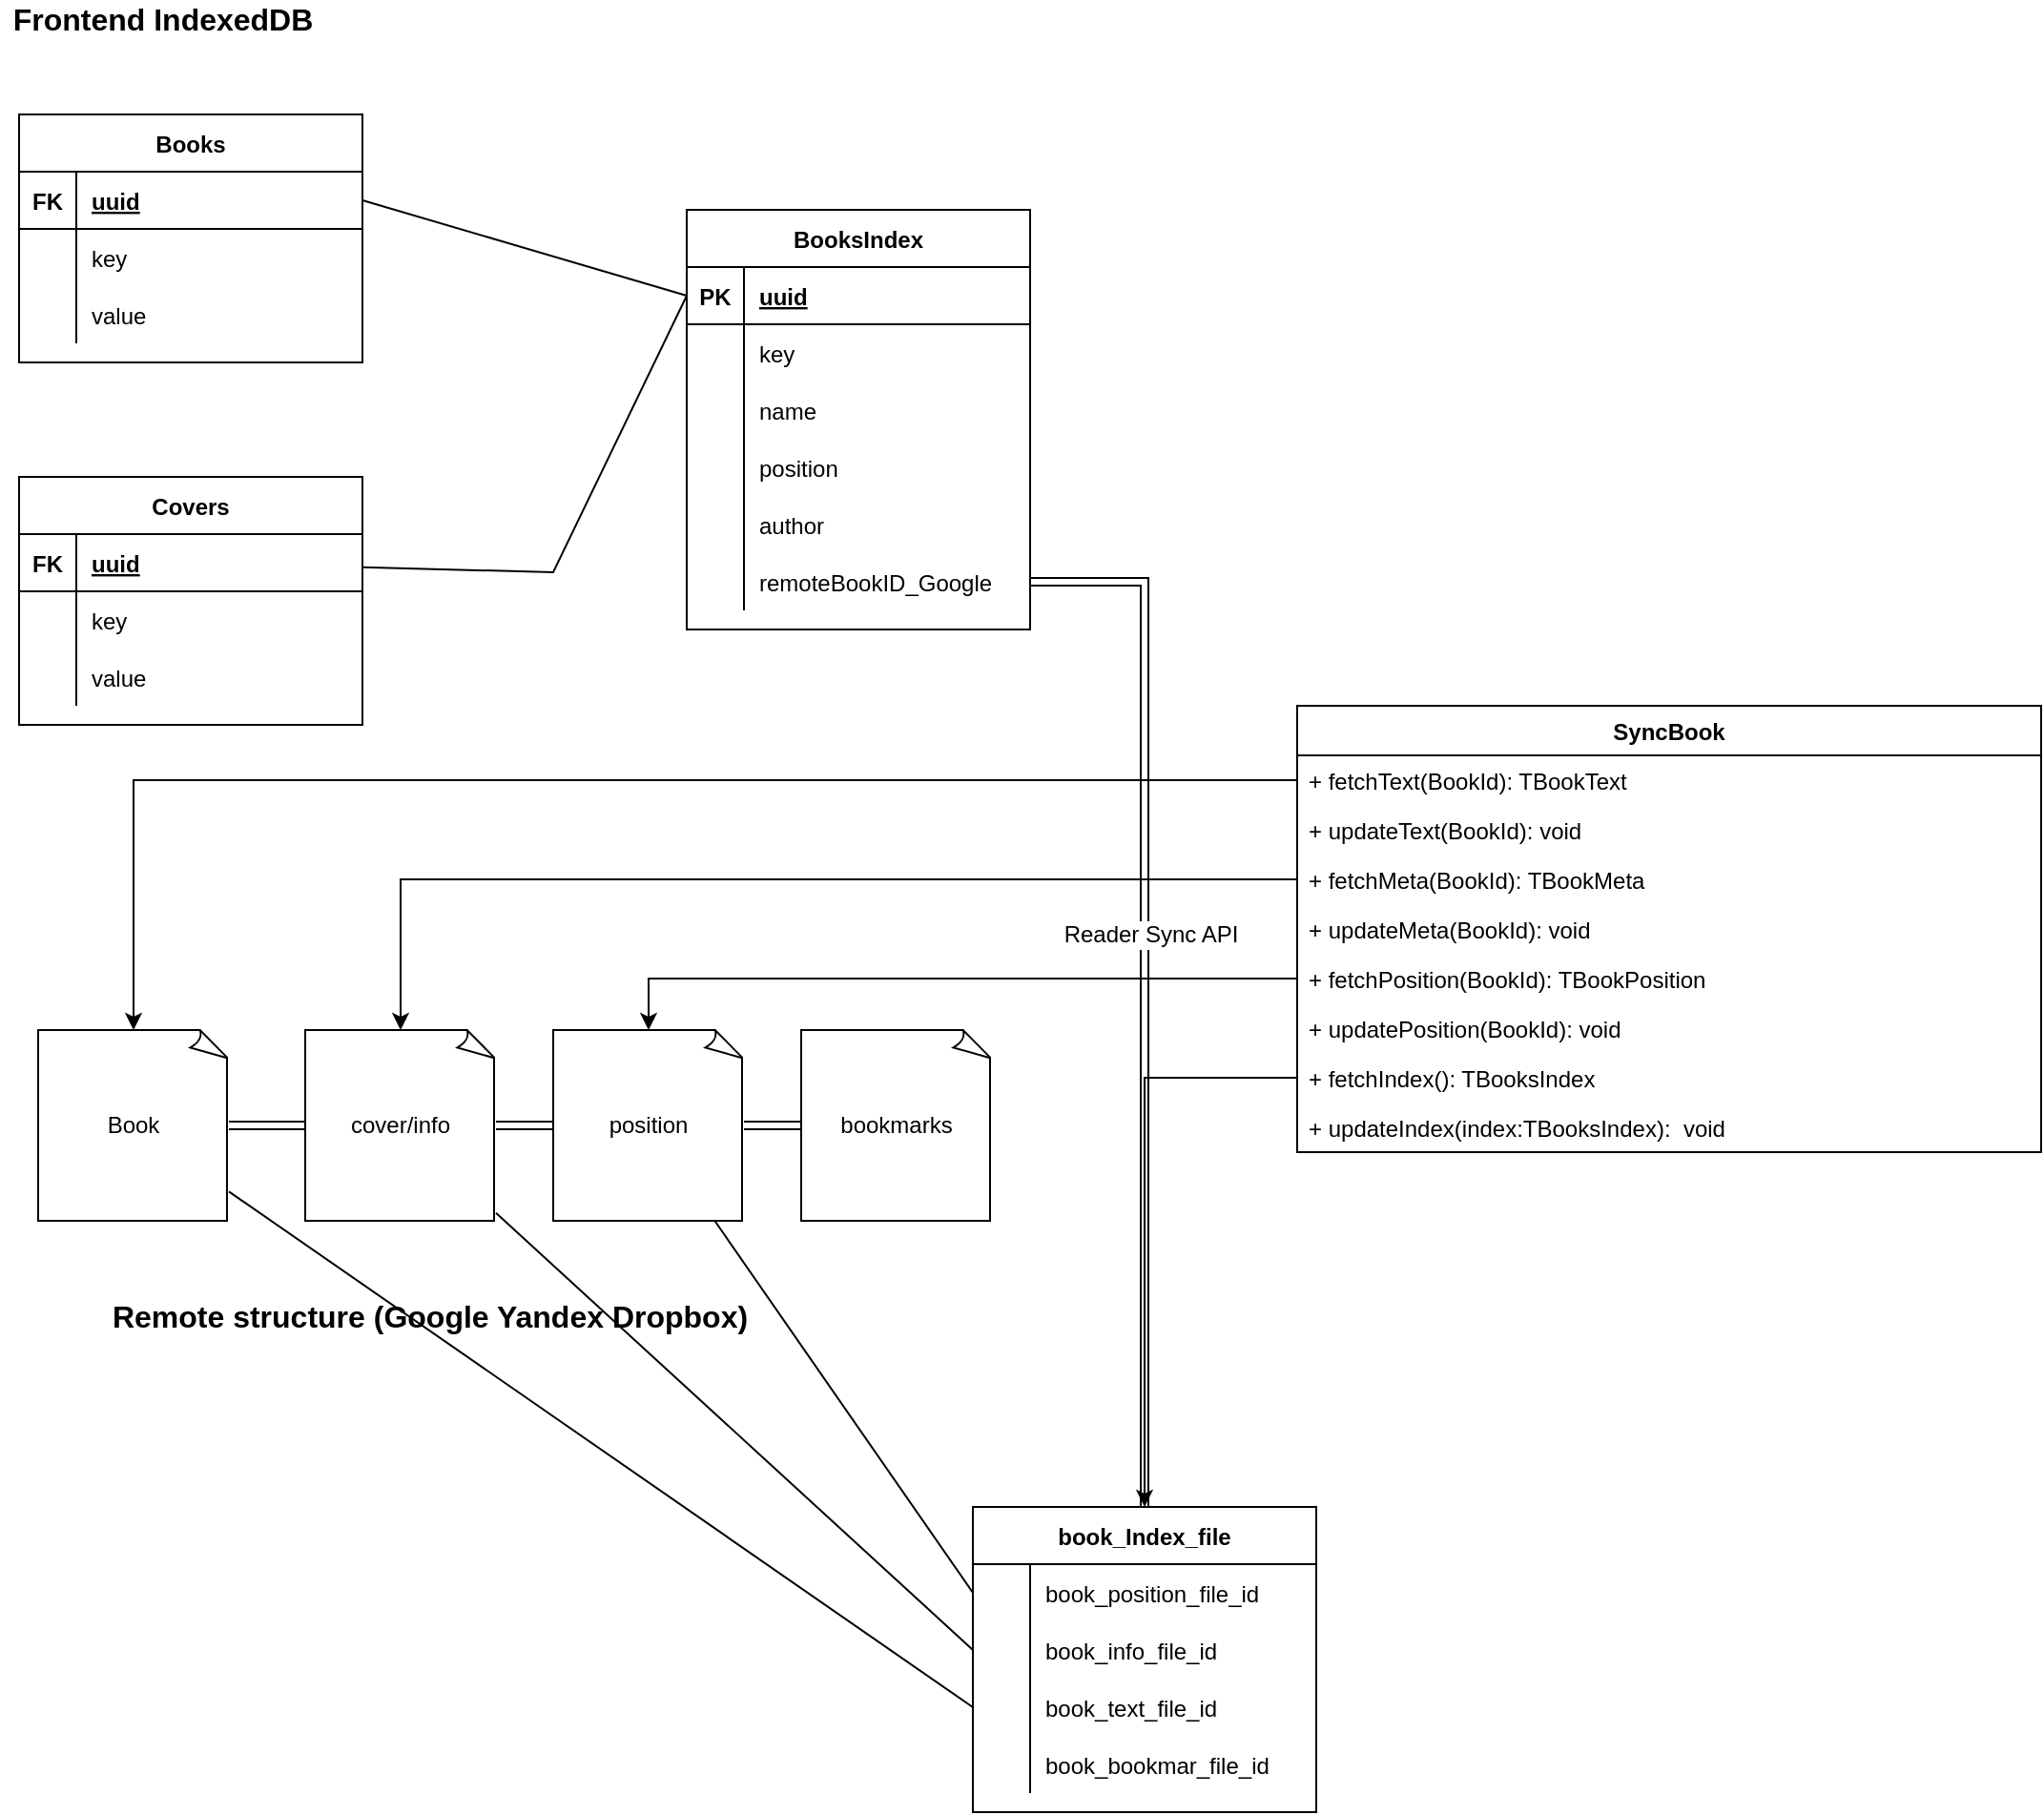<mxfile version="17.4.4" type="device"><diagram id="KxnLKsCUots09nLi5TJR" name="Page-1"><mxGraphModel dx="1325" dy="956" grid="1" gridSize="10" guides="1" tooltips="1" connect="1" arrows="1" fold="1" page="1" pageScale="1" pageWidth="827" pageHeight="1169" math="0" shadow="0"><root><mxCell id="0"/><mxCell id="1" parent="0"/><mxCell id="UW5P4cciy_kVS7fnAdKn-5" value="Books" style="shape=table;startSize=30;container=1;collapsible=1;childLayout=tableLayout;fixedRows=1;rowLines=0;fontStyle=1;align=center;resizeLast=1;" parent="1" vertex="1"><mxGeometry x="40" y="80" width="180" height="130" as="geometry"/></mxCell><mxCell id="UW5P4cciy_kVS7fnAdKn-6" value="" style="shape=tableRow;horizontal=0;startSize=0;swimlaneHead=0;swimlaneBody=0;fillColor=none;collapsible=0;dropTarget=0;points=[[0,0.5],[1,0.5]];portConstraint=eastwest;top=0;left=0;right=0;bottom=1;" parent="UW5P4cciy_kVS7fnAdKn-5" vertex="1"><mxGeometry y="30" width="180" height="30" as="geometry"/></mxCell><mxCell id="UW5P4cciy_kVS7fnAdKn-7" value="FK" style="shape=partialRectangle;connectable=0;fillColor=none;top=0;left=0;bottom=0;right=0;fontStyle=1;overflow=hidden;" parent="UW5P4cciy_kVS7fnAdKn-6" vertex="1"><mxGeometry width="30" height="30" as="geometry"><mxRectangle width="30" height="30" as="alternateBounds"/></mxGeometry></mxCell><mxCell id="UW5P4cciy_kVS7fnAdKn-8" value="uuid" style="shape=partialRectangle;connectable=0;fillColor=none;top=0;left=0;bottom=0;right=0;align=left;spacingLeft=6;fontStyle=5;overflow=hidden;" parent="UW5P4cciy_kVS7fnAdKn-6" vertex="1"><mxGeometry x="30" width="150" height="30" as="geometry"><mxRectangle width="150" height="30" as="alternateBounds"/></mxGeometry></mxCell><mxCell id="UW5P4cciy_kVS7fnAdKn-9" value="" style="shape=tableRow;horizontal=0;startSize=0;swimlaneHead=0;swimlaneBody=0;fillColor=none;collapsible=0;dropTarget=0;points=[[0,0.5],[1,0.5]];portConstraint=eastwest;top=0;left=0;right=0;bottom=0;" parent="UW5P4cciy_kVS7fnAdKn-5" vertex="1"><mxGeometry y="60" width="180" height="30" as="geometry"/></mxCell><mxCell id="UW5P4cciy_kVS7fnAdKn-10" value="" style="shape=partialRectangle;connectable=0;fillColor=none;top=0;left=0;bottom=0;right=0;editable=1;overflow=hidden;" parent="UW5P4cciy_kVS7fnAdKn-9" vertex="1"><mxGeometry width="30" height="30" as="geometry"><mxRectangle width="30" height="30" as="alternateBounds"/></mxGeometry></mxCell><mxCell id="UW5P4cciy_kVS7fnAdKn-11" value="key" style="shape=partialRectangle;connectable=0;fillColor=none;top=0;left=0;bottom=0;right=0;align=left;spacingLeft=6;overflow=hidden;" parent="UW5P4cciy_kVS7fnAdKn-9" vertex="1"><mxGeometry x="30" width="150" height="30" as="geometry"><mxRectangle width="150" height="30" as="alternateBounds"/></mxGeometry></mxCell><mxCell id="UW5P4cciy_kVS7fnAdKn-48" style="shape=tableRow;horizontal=0;startSize=0;swimlaneHead=0;swimlaneBody=0;fillColor=none;collapsible=0;dropTarget=0;points=[[0,0.5],[1,0.5]];portConstraint=eastwest;top=0;left=0;right=0;bottom=0;" parent="UW5P4cciy_kVS7fnAdKn-5" vertex="1"><mxGeometry y="90" width="180" height="30" as="geometry"/></mxCell><mxCell id="UW5P4cciy_kVS7fnAdKn-49" style="shape=partialRectangle;connectable=0;fillColor=none;top=0;left=0;bottom=0;right=0;editable=1;overflow=hidden;" parent="UW5P4cciy_kVS7fnAdKn-48" vertex="1"><mxGeometry width="30" height="30" as="geometry"><mxRectangle width="30" height="30" as="alternateBounds"/></mxGeometry></mxCell><mxCell id="UW5P4cciy_kVS7fnAdKn-50" value="value" style="shape=partialRectangle;connectable=0;fillColor=none;top=0;left=0;bottom=0;right=0;align=left;spacingLeft=6;overflow=hidden;" parent="UW5P4cciy_kVS7fnAdKn-48" vertex="1"><mxGeometry x="30" width="150" height="30" as="geometry"><mxRectangle width="150" height="30" as="alternateBounds"/></mxGeometry></mxCell><mxCell id="UW5P4cciy_kVS7fnAdKn-177" style="edgeStyle=orthogonalEdgeStyle;rounded=0;orthogonalLoop=1;jettySize=auto;html=1;exitX=1;exitY=0.5;exitDx=0;exitDy=0;entryX=0.5;entryY=0;entryDx=0;entryDy=0;fontSize=12;shape=link;" parent="1" source="UW5P4cciy_kVS7fnAdKn-114" target="UW5P4cciy_kVS7fnAdKn-155" edge="1"><mxGeometry relative="1" as="geometry"/></mxCell><mxCell id="UW5P4cciy_kVS7fnAdKn-178" value="Reader Sync API" style="edgeLabel;html=1;align=center;verticalAlign=middle;resizable=0;points=[];fontSize=12;" parent="UW5P4cciy_kVS7fnAdKn-177" vertex="1" connectable="0"><mxGeometry x="-0.101" y="3" relative="1" as="geometry"><mxPoint as="offset"/></mxGeometry></mxCell><mxCell id="UW5P4cciy_kVS7fnAdKn-31" value="BooksIndex" style="shape=table;startSize=30;container=1;collapsible=1;childLayout=tableLayout;fixedRows=1;rowLines=0;fontStyle=1;align=center;resizeLast=1;" parent="1" vertex="1"><mxGeometry x="390" y="130" width="180" height="220" as="geometry"/></mxCell><mxCell id="UW5P4cciy_kVS7fnAdKn-32" value="" style="shape=tableRow;horizontal=0;startSize=0;swimlaneHead=0;swimlaneBody=0;fillColor=none;collapsible=0;dropTarget=0;points=[[0,0.5],[1,0.5]];portConstraint=eastwest;top=0;left=0;right=0;bottom=1;" parent="UW5P4cciy_kVS7fnAdKn-31" vertex="1"><mxGeometry y="30" width="180" height="30" as="geometry"/></mxCell><mxCell id="UW5P4cciy_kVS7fnAdKn-33" value="PK" style="shape=partialRectangle;connectable=0;fillColor=none;top=0;left=0;bottom=0;right=0;fontStyle=1;overflow=hidden;" parent="UW5P4cciy_kVS7fnAdKn-32" vertex="1"><mxGeometry width="30" height="30" as="geometry"><mxRectangle width="30" height="30" as="alternateBounds"/></mxGeometry></mxCell><mxCell id="UW5P4cciy_kVS7fnAdKn-34" value="uuid" style="shape=partialRectangle;connectable=0;fillColor=none;top=0;left=0;bottom=0;right=0;align=left;spacingLeft=6;fontStyle=5;overflow=hidden;" parent="UW5P4cciy_kVS7fnAdKn-32" vertex="1"><mxGeometry x="30" width="150" height="30" as="geometry"><mxRectangle width="150" height="30" as="alternateBounds"/></mxGeometry></mxCell><mxCell id="UW5P4cciy_kVS7fnAdKn-35" value="" style="shape=tableRow;horizontal=0;startSize=0;swimlaneHead=0;swimlaneBody=0;fillColor=none;collapsible=0;dropTarget=0;points=[[0,0.5],[1,0.5]];portConstraint=eastwest;top=0;left=0;right=0;bottom=0;" parent="UW5P4cciy_kVS7fnAdKn-31" vertex="1"><mxGeometry y="60" width="180" height="30" as="geometry"/></mxCell><mxCell id="UW5P4cciy_kVS7fnAdKn-36" value="" style="shape=partialRectangle;connectable=0;fillColor=none;top=0;left=0;bottom=0;right=0;editable=1;overflow=hidden;" parent="UW5P4cciy_kVS7fnAdKn-35" vertex="1"><mxGeometry width="30" height="30" as="geometry"><mxRectangle width="30" height="30" as="alternateBounds"/></mxGeometry></mxCell><mxCell id="UW5P4cciy_kVS7fnAdKn-37" value="key" style="shape=partialRectangle;connectable=0;fillColor=none;top=0;left=0;bottom=0;right=0;align=left;spacingLeft=6;overflow=hidden;" parent="UW5P4cciy_kVS7fnAdKn-35" vertex="1"><mxGeometry x="30" width="150" height="30" as="geometry"><mxRectangle width="150" height="30" as="alternateBounds"/></mxGeometry></mxCell><mxCell id="UW5P4cciy_kVS7fnAdKn-38" value="" style="shape=tableRow;horizontal=0;startSize=0;swimlaneHead=0;swimlaneBody=0;fillColor=none;collapsible=0;dropTarget=0;points=[[0,0.5],[1,0.5]];portConstraint=eastwest;top=0;left=0;right=0;bottom=0;" parent="UW5P4cciy_kVS7fnAdKn-31" vertex="1"><mxGeometry y="90" width="180" height="30" as="geometry"/></mxCell><mxCell id="UW5P4cciy_kVS7fnAdKn-39" value="" style="shape=partialRectangle;connectable=0;fillColor=none;top=0;left=0;bottom=0;right=0;editable=1;overflow=hidden;" parent="UW5P4cciy_kVS7fnAdKn-38" vertex="1"><mxGeometry width="30" height="30" as="geometry"><mxRectangle width="30" height="30" as="alternateBounds"/></mxGeometry></mxCell><mxCell id="UW5P4cciy_kVS7fnAdKn-40" value="name" style="shape=partialRectangle;connectable=0;fillColor=none;top=0;left=0;bottom=0;right=0;align=left;spacingLeft=6;overflow=hidden;" parent="UW5P4cciy_kVS7fnAdKn-38" vertex="1"><mxGeometry x="30" width="150" height="30" as="geometry"><mxRectangle width="150" height="30" as="alternateBounds"/></mxGeometry></mxCell><mxCell id="UW5P4cciy_kVS7fnAdKn-41" value="" style="shape=tableRow;horizontal=0;startSize=0;swimlaneHead=0;swimlaneBody=0;fillColor=none;collapsible=0;dropTarget=0;points=[[0,0.5],[1,0.5]];portConstraint=eastwest;top=0;left=0;right=0;bottom=0;" parent="UW5P4cciy_kVS7fnAdKn-31" vertex="1"><mxGeometry y="120" width="180" height="30" as="geometry"/></mxCell><mxCell id="UW5P4cciy_kVS7fnAdKn-42" value="" style="shape=partialRectangle;connectable=0;fillColor=none;top=0;left=0;bottom=0;right=0;editable=1;overflow=hidden;" parent="UW5P4cciy_kVS7fnAdKn-41" vertex="1"><mxGeometry width="30" height="30" as="geometry"><mxRectangle width="30" height="30" as="alternateBounds"/></mxGeometry></mxCell><mxCell id="UW5P4cciy_kVS7fnAdKn-43" value="position" style="shape=partialRectangle;connectable=0;fillColor=none;top=0;left=0;bottom=0;right=0;align=left;spacingLeft=6;overflow=hidden;" parent="UW5P4cciy_kVS7fnAdKn-41" vertex="1"><mxGeometry x="30" width="150" height="30" as="geometry"><mxRectangle width="150" height="30" as="alternateBounds"/></mxGeometry></mxCell><mxCell id="UW5P4cciy_kVS7fnAdKn-83" style="shape=tableRow;horizontal=0;startSize=0;swimlaneHead=0;swimlaneBody=0;fillColor=none;collapsible=0;dropTarget=0;points=[[0,0.5],[1,0.5]];portConstraint=eastwest;top=0;left=0;right=0;bottom=0;" parent="UW5P4cciy_kVS7fnAdKn-31" vertex="1"><mxGeometry y="150" width="180" height="30" as="geometry"/></mxCell><mxCell id="UW5P4cciy_kVS7fnAdKn-84" style="shape=partialRectangle;connectable=0;fillColor=none;top=0;left=0;bottom=0;right=0;editable=1;overflow=hidden;" parent="UW5P4cciy_kVS7fnAdKn-83" vertex="1"><mxGeometry width="30" height="30" as="geometry"><mxRectangle width="30" height="30" as="alternateBounds"/></mxGeometry></mxCell><mxCell id="UW5P4cciy_kVS7fnAdKn-85" value="author" style="shape=partialRectangle;connectable=0;fillColor=none;top=0;left=0;bottom=0;right=0;align=left;spacingLeft=6;overflow=hidden;" parent="UW5P4cciy_kVS7fnAdKn-83" vertex="1"><mxGeometry x="30" width="150" height="30" as="geometry"><mxRectangle width="150" height="30" as="alternateBounds"/></mxGeometry></mxCell><mxCell id="UW5P4cciy_kVS7fnAdKn-114" style="shape=tableRow;horizontal=0;startSize=0;swimlaneHead=0;swimlaneBody=0;fillColor=none;collapsible=0;dropTarget=0;points=[[0,0.5],[1,0.5]];portConstraint=eastwest;top=0;left=0;right=0;bottom=0;" parent="UW5P4cciy_kVS7fnAdKn-31" vertex="1"><mxGeometry y="180" width="180" height="30" as="geometry"/></mxCell><mxCell id="UW5P4cciy_kVS7fnAdKn-115" value="" style="shape=partialRectangle;connectable=0;fillColor=none;top=0;left=0;bottom=0;right=0;editable=1;overflow=hidden;" parent="UW5P4cciy_kVS7fnAdKn-114" vertex="1"><mxGeometry width="30" height="30" as="geometry"><mxRectangle width="30" height="30" as="alternateBounds"/></mxGeometry></mxCell><mxCell id="UW5P4cciy_kVS7fnAdKn-116" value="remoteBookID_Google" style="shape=partialRectangle;connectable=0;fillColor=none;top=0;left=0;bottom=0;right=0;align=left;spacingLeft=6;overflow=hidden;" parent="UW5P4cciy_kVS7fnAdKn-114" vertex="1"><mxGeometry x="30" width="150" height="30" as="geometry"><mxRectangle width="150" height="30" as="alternateBounds"/></mxGeometry></mxCell><mxCell id="UW5P4cciy_kVS7fnAdKn-51" value="Frontend IndexedDB" style="text;html=1;align=center;verticalAlign=middle;resizable=0;points=[];autosize=1;strokeColor=none;fillColor=none;fontSize=16;fontStyle=1;horizontal=1;" parent="1" vertex="1"><mxGeometry x="30" y="20" width="170" height="20" as="geometry"/></mxCell><mxCell id="UW5P4cciy_kVS7fnAdKn-55" value="" style="endArrow=none;html=1;rounded=0;fontSize=16;entryX=0;entryY=0.5;entryDx=0;entryDy=0;exitX=1;exitY=0.5;exitDx=0;exitDy=0;" parent="1" source="UW5P4cciy_kVS7fnAdKn-6" target="UW5P4cciy_kVS7fnAdKn-32" edge="1"><mxGeometry relative="1" as="geometry"><mxPoint x="90" y="360" as="sourcePoint"/><mxPoint x="250" y="360" as="targetPoint"/></mxGeometry></mxCell><mxCell id="UW5P4cciy_kVS7fnAdKn-69" value="Covers" style="shape=table;startSize=30;container=1;collapsible=1;childLayout=tableLayout;fixedRows=1;rowLines=0;fontStyle=1;align=center;resizeLast=1;fontSize=12;" parent="1" vertex="1"><mxGeometry x="40" y="270" width="180" height="130" as="geometry"/></mxCell><mxCell id="UW5P4cciy_kVS7fnAdKn-70" value="" style="shape=tableRow;horizontal=0;startSize=0;swimlaneHead=0;swimlaneBody=0;fillColor=none;collapsible=0;dropTarget=0;points=[[0,0.5],[1,0.5]];portConstraint=eastwest;top=0;left=0;right=0;bottom=1;fontSize=12;" parent="UW5P4cciy_kVS7fnAdKn-69" vertex="1"><mxGeometry y="30" width="180" height="30" as="geometry"/></mxCell><mxCell id="UW5P4cciy_kVS7fnAdKn-71" value="FK" style="shape=partialRectangle;connectable=0;fillColor=none;top=0;left=0;bottom=0;right=0;fontStyle=1;overflow=hidden;fontSize=12;" parent="UW5P4cciy_kVS7fnAdKn-70" vertex="1"><mxGeometry width="30" height="30" as="geometry"><mxRectangle width="30" height="30" as="alternateBounds"/></mxGeometry></mxCell><mxCell id="UW5P4cciy_kVS7fnAdKn-72" value="uuid" style="shape=partialRectangle;connectable=0;fillColor=none;top=0;left=0;bottom=0;right=0;align=left;spacingLeft=6;fontStyle=5;overflow=hidden;fontSize=12;" parent="UW5P4cciy_kVS7fnAdKn-70" vertex="1"><mxGeometry x="30" width="150" height="30" as="geometry"><mxRectangle width="150" height="30" as="alternateBounds"/></mxGeometry></mxCell><mxCell id="UW5P4cciy_kVS7fnAdKn-73" value="" style="shape=tableRow;horizontal=0;startSize=0;swimlaneHead=0;swimlaneBody=0;fillColor=none;collapsible=0;dropTarget=0;points=[[0,0.5],[1,0.5]];portConstraint=eastwest;top=0;left=0;right=0;bottom=0;fontSize=12;" parent="UW5P4cciy_kVS7fnAdKn-69" vertex="1"><mxGeometry y="60" width="180" height="30" as="geometry"/></mxCell><mxCell id="UW5P4cciy_kVS7fnAdKn-74" value="" style="shape=partialRectangle;connectable=0;fillColor=none;top=0;left=0;bottom=0;right=0;editable=1;overflow=hidden;fontSize=12;" parent="UW5P4cciy_kVS7fnAdKn-73" vertex="1"><mxGeometry width="30" height="30" as="geometry"><mxRectangle width="30" height="30" as="alternateBounds"/></mxGeometry></mxCell><mxCell id="UW5P4cciy_kVS7fnAdKn-75" value="key" style="shape=partialRectangle;connectable=0;fillColor=none;top=0;left=0;bottom=0;right=0;align=left;spacingLeft=6;overflow=hidden;fontSize=12;" parent="UW5P4cciy_kVS7fnAdKn-73" vertex="1"><mxGeometry x="30" width="150" height="30" as="geometry"><mxRectangle width="150" height="30" as="alternateBounds"/></mxGeometry></mxCell><mxCell id="UW5P4cciy_kVS7fnAdKn-76" value="" style="shape=tableRow;horizontal=0;startSize=0;swimlaneHead=0;swimlaneBody=0;fillColor=none;collapsible=0;dropTarget=0;points=[[0,0.5],[1,0.5]];portConstraint=eastwest;top=0;left=0;right=0;bottom=0;fontSize=12;" parent="UW5P4cciy_kVS7fnAdKn-69" vertex="1"><mxGeometry y="90" width="180" height="30" as="geometry"/></mxCell><mxCell id="UW5P4cciy_kVS7fnAdKn-77" value="" style="shape=partialRectangle;connectable=0;fillColor=none;top=0;left=0;bottom=0;right=0;editable=1;overflow=hidden;fontSize=12;" parent="UW5P4cciy_kVS7fnAdKn-76" vertex="1"><mxGeometry width="30" height="30" as="geometry"><mxRectangle width="30" height="30" as="alternateBounds"/></mxGeometry></mxCell><mxCell id="UW5P4cciy_kVS7fnAdKn-78" value="value" style="shape=partialRectangle;connectable=0;fillColor=none;top=0;left=0;bottom=0;right=0;align=left;spacingLeft=6;overflow=hidden;fontSize=12;" parent="UW5P4cciy_kVS7fnAdKn-76" vertex="1"><mxGeometry x="30" width="150" height="30" as="geometry"><mxRectangle width="150" height="30" as="alternateBounds"/></mxGeometry></mxCell><mxCell id="UW5P4cciy_kVS7fnAdKn-82" value="" style="endArrow=none;html=1;rounded=0;fontSize=12;entryX=0;entryY=0.5;entryDx=0;entryDy=0;" parent="1" source="UW5P4cciy_kVS7fnAdKn-70" target="UW5P4cciy_kVS7fnAdKn-32" edge="1"><mxGeometry relative="1" as="geometry"><mxPoint x="250" y="320" as="sourcePoint"/><mxPoint x="410" y="320" as="targetPoint"/><Array as="points"><mxPoint x="320" y="320"/></Array></mxGeometry></mxCell><mxCell id="UW5P4cciy_kVS7fnAdKn-117" value="Book" style="whiteSpace=wrap;html=1;shape=mxgraph.basic.document;fontSize=12;" parent="1" vertex="1"><mxGeometry x="50" y="560" width="100" height="100" as="geometry"/></mxCell><mxCell id="UW5P4cciy_kVS7fnAdKn-142" style="edgeStyle=orthogonalEdgeStyle;rounded=0;orthogonalLoop=1;jettySize=auto;html=1;exitX=0;exitY=0.5;exitDx=0;exitDy=0;exitPerimeter=0;fontSize=12;shape=link;" parent="1" source="UW5P4cciy_kVS7fnAdKn-136" target="UW5P4cciy_kVS7fnAdKn-117" edge="1"><mxGeometry relative="1" as="geometry"/></mxCell><mxCell id="UW5P4cciy_kVS7fnAdKn-136" value="cover/info" style="whiteSpace=wrap;html=1;shape=mxgraph.basic.document;fontSize=12;" parent="1" vertex="1"><mxGeometry x="190" y="560" width="100" height="100" as="geometry"/></mxCell><mxCell id="UW5P4cciy_kVS7fnAdKn-146" style="edgeStyle=orthogonalEdgeStyle;shape=link;rounded=0;orthogonalLoop=1;jettySize=auto;html=1;exitX=0;exitY=0.5;exitDx=0;exitDy=0;exitPerimeter=0;entryX=1;entryY=0.5;entryDx=0;entryDy=0;entryPerimeter=0;fontSize=12;" parent="1" source="UW5P4cciy_kVS7fnAdKn-145" target="UW5P4cciy_kVS7fnAdKn-136" edge="1"><mxGeometry relative="1" as="geometry"/></mxCell><mxCell id="UW5P4cciy_kVS7fnAdKn-145" value="position" style="whiteSpace=wrap;html=1;shape=mxgraph.basic.document;fontSize=12;" parent="1" vertex="1"><mxGeometry x="320" y="560" width="100" height="100" as="geometry"/></mxCell><mxCell id="UW5P4cciy_kVS7fnAdKn-151" value="SyncBook" style="swimlane;fontStyle=1;align=center;verticalAlign=top;childLayout=stackLayout;horizontal=1;startSize=26;horizontalStack=0;resizeParent=1;resizeParentMax=0;resizeLast=0;collapsible=1;marginBottom=0;fontSize=12;" parent="1" vertex="1"><mxGeometry x="710" y="390" width="390" height="234" as="geometry"/></mxCell><mxCell id="UW5P4cciy_kVS7fnAdKn-154" value="+ fetchText(BookId): TBookText" style="text;strokeColor=none;fillColor=none;align=left;verticalAlign=top;spacingLeft=4;spacingRight=4;overflow=hidden;rotatable=0;points=[[0,0.5],[1,0.5]];portConstraint=eastwest;fontSize=12;" parent="UW5P4cciy_kVS7fnAdKn-151" vertex="1"><mxGeometry y="26" width="390" height="26" as="geometry"/></mxCell><mxCell id="UW5P4cciy_kVS7fnAdKn-187" value="+ updateText(BookId): void" style="text;strokeColor=none;fillColor=none;align=left;verticalAlign=top;spacingLeft=4;spacingRight=4;overflow=hidden;rotatable=0;points=[[0,0.5],[1,0.5]];portConstraint=eastwest;fontSize=12;" parent="UW5P4cciy_kVS7fnAdKn-151" vertex="1"><mxGeometry y="52" width="390" height="26" as="geometry"/></mxCell><mxCell id="UW5P4cciy_kVS7fnAdKn-181" value="+ fetchMeta(BookId): TBookMeta" style="text;strokeColor=none;fillColor=none;align=left;verticalAlign=top;spacingLeft=4;spacingRight=4;overflow=hidden;rotatable=0;points=[[0,0.5],[1,0.5]];portConstraint=eastwest;fontSize=12;" parent="UW5P4cciy_kVS7fnAdKn-151" vertex="1"><mxGeometry y="78" width="390" height="26" as="geometry"/></mxCell><mxCell id="UW5P4cciy_kVS7fnAdKn-186" value="+ updateMeta(BookId): void" style="text;strokeColor=none;fillColor=none;align=left;verticalAlign=top;spacingLeft=4;spacingRight=4;overflow=hidden;rotatable=0;points=[[0,0.5],[1,0.5]];portConstraint=eastwest;fontSize=12;" parent="UW5P4cciy_kVS7fnAdKn-151" vertex="1"><mxGeometry y="104" width="390" height="26" as="geometry"/></mxCell><mxCell id="UW5P4cciy_kVS7fnAdKn-183" value="+ fetchPosition(BookId): TBookPosition" style="text;strokeColor=none;fillColor=none;align=left;verticalAlign=top;spacingLeft=4;spacingRight=4;overflow=hidden;rotatable=0;points=[[0,0.5],[1,0.5]];portConstraint=eastwest;fontSize=12;" parent="UW5P4cciy_kVS7fnAdKn-151" vertex="1"><mxGeometry y="130" width="390" height="26" as="geometry"/></mxCell><mxCell id="UW5P4cciy_kVS7fnAdKn-185" value="+ updatePosition(BookId): void" style="text;strokeColor=none;fillColor=none;align=left;verticalAlign=top;spacingLeft=4;spacingRight=4;overflow=hidden;rotatable=0;points=[[0,0.5],[1,0.5]];portConstraint=eastwest;fontSize=12;" parent="UW5P4cciy_kVS7fnAdKn-151" vertex="1"><mxGeometry y="156" width="390" height="26" as="geometry"/></mxCell><mxCell id="sRq1I0mfw0Jz1haIpzc--2" value="+ fetchIndex(): TBooksIndex" style="text;strokeColor=none;fillColor=none;align=left;verticalAlign=top;spacingLeft=4;spacingRight=4;overflow=hidden;rotatable=0;points=[[0,0.5],[1,0.5]];portConstraint=eastwest;fontSize=12;" parent="UW5P4cciy_kVS7fnAdKn-151" vertex="1"><mxGeometry y="182" width="390" height="26" as="geometry"/></mxCell><mxCell id="sRq1I0mfw0Jz1haIpzc--3" value="+ updateIndex(index:TBooksIndex):  void" style="text;strokeColor=none;fillColor=none;align=left;verticalAlign=top;spacingLeft=4;spacingRight=4;overflow=hidden;rotatable=0;points=[[0,0.5],[1,0.5]];portConstraint=eastwest;fontSize=12;" parent="UW5P4cciy_kVS7fnAdKn-151" vertex="1"><mxGeometry y="208" width="390" height="26" as="geometry"/></mxCell><mxCell id="UW5P4cciy_kVS7fnAdKn-155" value="book_Index_file" style="shape=table;startSize=30;container=1;collapsible=1;childLayout=tableLayout;fixedRows=1;rowLines=0;fontStyle=1;align=center;resizeLast=1;" parent="1" vertex="1"><mxGeometry x="540" y="810" width="180" height="160" as="geometry"/></mxCell><mxCell id="UW5P4cciy_kVS7fnAdKn-165" value="" style="shape=tableRow;horizontal=0;startSize=0;swimlaneHead=0;swimlaneBody=0;fillColor=none;collapsible=0;dropTarget=0;points=[[0,0.5],[1,0.5]];portConstraint=eastwest;top=0;left=0;right=0;bottom=0;" parent="UW5P4cciy_kVS7fnAdKn-155" vertex="1"><mxGeometry y="30" width="180" height="30" as="geometry"/></mxCell><mxCell id="UW5P4cciy_kVS7fnAdKn-166" value="" style="shape=partialRectangle;connectable=0;fillColor=none;top=0;left=0;bottom=0;right=0;editable=1;overflow=hidden;" parent="UW5P4cciy_kVS7fnAdKn-165" vertex="1"><mxGeometry width="30" height="30" as="geometry"><mxRectangle width="30" height="30" as="alternateBounds"/></mxGeometry></mxCell><mxCell id="UW5P4cciy_kVS7fnAdKn-167" value="book_position_file_id" style="shape=partialRectangle;connectable=0;fillColor=none;top=0;left=0;bottom=0;right=0;align=left;spacingLeft=6;overflow=hidden;" parent="UW5P4cciy_kVS7fnAdKn-165" vertex="1"><mxGeometry x="30" width="150" height="30" as="geometry"><mxRectangle width="150" height="30" as="alternateBounds"/></mxGeometry></mxCell><mxCell id="UW5P4cciy_kVS7fnAdKn-162" value="" style="shape=tableRow;horizontal=0;startSize=0;swimlaneHead=0;swimlaneBody=0;fillColor=none;collapsible=0;dropTarget=0;points=[[0,0.5],[1,0.5]];portConstraint=eastwest;top=0;left=0;right=0;bottom=0;" parent="UW5P4cciy_kVS7fnAdKn-155" vertex="1"><mxGeometry y="60" width="180" height="30" as="geometry"/></mxCell><mxCell id="UW5P4cciy_kVS7fnAdKn-163" value="" style="shape=partialRectangle;connectable=0;fillColor=none;top=0;left=0;bottom=0;right=0;editable=1;overflow=hidden;" parent="UW5P4cciy_kVS7fnAdKn-162" vertex="1"><mxGeometry width="30" height="30" as="geometry"><mxRectangle width="30" height="30" as="alternateBounds"/></mxGeometry></mxCell><mxCell id="UW5P4cciy_kVS7fnAdKn-164" value="book_info_file_id" style="shape=partialRectangle;connectable=0;fillColor=none;top=0;left=0;bottom=0;right=0;align=left;spacingLeft=6;overflow=hidden;" parent="UW5P4cciy_kVS7fnAdKn-162" vertex="1"><mxGeometry x="30" width="150" height="30" as="geometry"><mxRectangle width="150" height="30" as="alternateBounds"/></mxGeometry></mxCell><mxCell id="UW5P4cciy_kVS7fnAdKn-159" value="" style="shape=tableRow;horizontal=0;startSize=0;swimlaneHead=0;swimlaneBody=0;fillColor=none;collapsible=0;dropTarget=0;points=[[0,0.5],[1,0.5]];portConstraint=eastwest;top=0;left=0;right=0;bottom=0;" parent="UW5P4cciy_kVS7fnAdKn-155" vertex="1"><mxGeometry y="90" width="180" height="30" as="geometry"/></mxCell><mxCell id="UW5P4cciy_kVS7fnAdKn-160" value="" style="shape=partialRectangle;connectable=0;fillColor=none;top=0;left=0;bottom=0;right=0;editable=1;overflow=hidden;" parent="UW5P4cciy_kVS7fnAdKn-159" vertex="1"><mxGeometry width="30" height="30" as="geometry"><mxRectangle width="30" height="30" as="alternateBounds"/></mxGeometry></mxCell><mxCell id="UW5P4cciy_kVS7fnAdKn-161" value="book_text_file_id" style="shape=partialRectangle;connectable=0;fillColor=none;top=0;left=0;bottom=0;right=0;align=left;spacingLeft=6;overflow=hidden;" parent="UW5P4cciy_kVS7fnAdKn-159" vertex="1"><mxGeometry x="30" width="150" height="30" as="geometry"><mxRectangle width="150" height="30" as="alternateBounds"/></mxGeometry></mxCell><mxCell id="sRq1I0mfw0Jz1haIpzc--11" style="shape=tableRow;horizontal=0;startSize=0;swimlaneHead=0;swimlaneBody=0;fillColor=none;collapsible=0;dropTarget=0;points=[[0,0.5],[1,0.5]];portConstraint=eastwest;top=0;left=0;right=0;bottom=0;" parent="UW5P4cciy_kVS7fnAdKn-155" vertex="1"><mxGeometry y="120" width="180" height="30" as="geometry"/></mxCell><mxCell id="sRq1I0mfw0Jz1haIpzc--12" style="shape=partialRectangle;connectable=0;fillColor=none;top=0;left=0;bottom=0;right=0;editable=1;overflow=hidden;" parent="sRq1I0mfw0Jz1haIpzc--11" vertex="1"><mxGeometry width="30" height="30" as="geometry"><mxRectangle width="30" height="30" as="alternateBounds"/></mxGeometry></mxCell><mxCell id="sRq1I0mfw0Jz1haIpzc--13" value="book_bookmar_file_id" style="shape=partialRectangle;connectable=0;fillColor=none;top=0;left=0;bottom=0;right=0;align=left;spacingLeft=6;overflow=hidden;" parent="sRq1I0mfw0Jz1haIpzc--11" vertex="1"><mxGeometry x="30" width="150" height="30" as="geometry"><mxRectangle width="150" height="30" as="alternateBounds"/></mxGeometry></mxCell><mxCell id="UW5P4cciy_kVS7fnAdKn-174" value="" style="endArrow=none;html=1;rounded=0;fontSize=12;entryX=0;entryY=0.5;entryDx=0;entryDy=0;" parent="1" source="UW5P4cciy_kVS7fnAdKn-145" target="UW5P4cciy_kVS7fnAdKn-165" edge="1"><mxGeometry relative="1" as="geometry"><mxPoint x="420" y="610" as="sourcePoint"/><mxPoint x="580" y="610" as="targetPoint"/></mxGeometry></mxCell><mxCell id="UW5P4cciy_kVS7fnAdKn-175" value="" style="endArrow=none;html=1;rounded=0;fontSize=12;entryX=0;entryY=0.5;entryDx=0;entryDy=0;" parent="1" source="UW5P4cciy_kVS7fnAdKn-136" target="UW5P4cciy_kVS7fnAdKn-162" edge="1"><mxGeometry relative="1" as="geometry"><mxPoint x="290" y="505" as="sourcePoint"/><mxPoint x="450" y="505" as="targetPoint"/></mxGeometry></mxCell><mxCell id="UW5P4cciy_kVS7fnAdKn-176" value="" style="endArrow=none;html=1;rounded=0;fontSize=12;entryX=0;entryY=0.5;entryDx=0;entryDy=0;startArrow=none;" parent="1" source="UW5P4cciy_kVS7fnAdKn-117" target="UW5P4cciy_kVS7fnAdKn-159" edge="1"><mxGeometry relative="1" as="geometry"><mxPoint x="330" y="570" as="sourcePoint"/><mxPoint x="490" y="570" as="targetPoint"/></mxGeometry></mxCell><mxCell id="sRq1I0mfw0Jz1haIpzc--4" style="edgeStyle=orthogonalEdgeStyle;rounded=0;orthogonalLoop=1;jettySize=auto;html=1;exitX=0;exitY=0.5;exitDx=0;exitDy=0;" parent="1" source="sRq1I0mfw0Jz1haIpzc--2" target="UW5P4cciy_kVS7fnAdKn-155" edge="1"><mxGeometry relative="1" as="geometry"/></mxCell><mxCell id="sRq1I0mfw0Jz1haIpzc--5" style="edgeStyle=orthogonalEdgeStyle;rounded=0;orthogonalLoop=1;jettySize=auto;html=1;exitX=0;exitY=0.5;exitDx=0;exitDy=0;" parent="1" source="UW5P4cciy_kVS7fnAdKn-154" target="UW5P4cciy_kVS7fnAdKn-117" edge="1"><mxGeometry relative="1" as="geometry"/></mxCell><mxCell id="sRq1I0mfw0Jz1haIpzc--6" style="edgeStyle=orthogonalEdgeStyle;rounded=0;orthogonalLoop=1;jettySize=auto;html=1;exitX=0;exitY=0.5;exitDx=0;exitDy=0;" parent="1" source="UW5P4cciy_kVS7fnAdKn-181" target="UW5P4cciy_kVS7fnAdKn-136" edge="1"><mxGeometry relative="1" as="geometry"/></mxCell><mxCell id="sRq1I0mfw0Jz1haIpzc--7" style="edgeStyle=orthogonalEdgeStyle;rounded=0;orthogonalLoop=1;jettySize=auto;html=1;exitX=0;exitY=0.5;exitDx=0;exitDy=0;entryX=0.5;entryY=0;entryDx=0;entryDy=0;entryPerimeter=0;" parent="1" source="UW5P4cciy_kVS7fnAdKn-183" target="UW5P4cciy_kVS7fnAdKn-145" edge="1"><mxGeometry relative="1" as="geometry"/></mxCell><mxCell id="sRq1I0mfw0Jz1haIpzc--9" value="bookmarks" style="whiteSpace=wrap;html=1;shape=mxgraph.basic.document;fontSize=12;" parent="1" vertex="1"><mxGeometry x="450" y="560" width="100" height="100" as="geometry"/></mxCell><mxCell id="sRq1I0mfw0Jz1haIpzc--10" style="edgeStyle=orthogonalEdgeStyle;shape=link;rounded=0;orthogonalLoop=1;jettySize=auto;html=1;exitX=0;exitY=0.5;exitDx=0;exitDy=0;exitPerimeter=0;fontSize=12;width=-4;" parent="1" source="sRq1I0mfw0Jz1haIpzc--9" target="UW5P4cciy_kVS7fnAdKn-145" edge="1"><mxGeometry relative="1" as="geometry"><mxPoint x="450" y="609.5" as="sourcePoint"/><mxPoint x="420" y="609.5" as="targetPoint"/></mxGeometry></mxCell><mxCell id="UW5P4cciy_kVS7fnAdKn-96" value="Remote structure (Google Yandex Dropbox)" style="text;html=1;align=center;verticalAlign=middle;resizable=0;points=[];autosize=1;strokeColor=none;fillColor=none;fontSize=16;fontStyle=1;horizontal=1;" parent="1" vertex="1"><mxGeometry x="80" y="700" width="350" height="20" as="geometry"/></mxCell></root></mxGraphModel></diagram></mxfile>